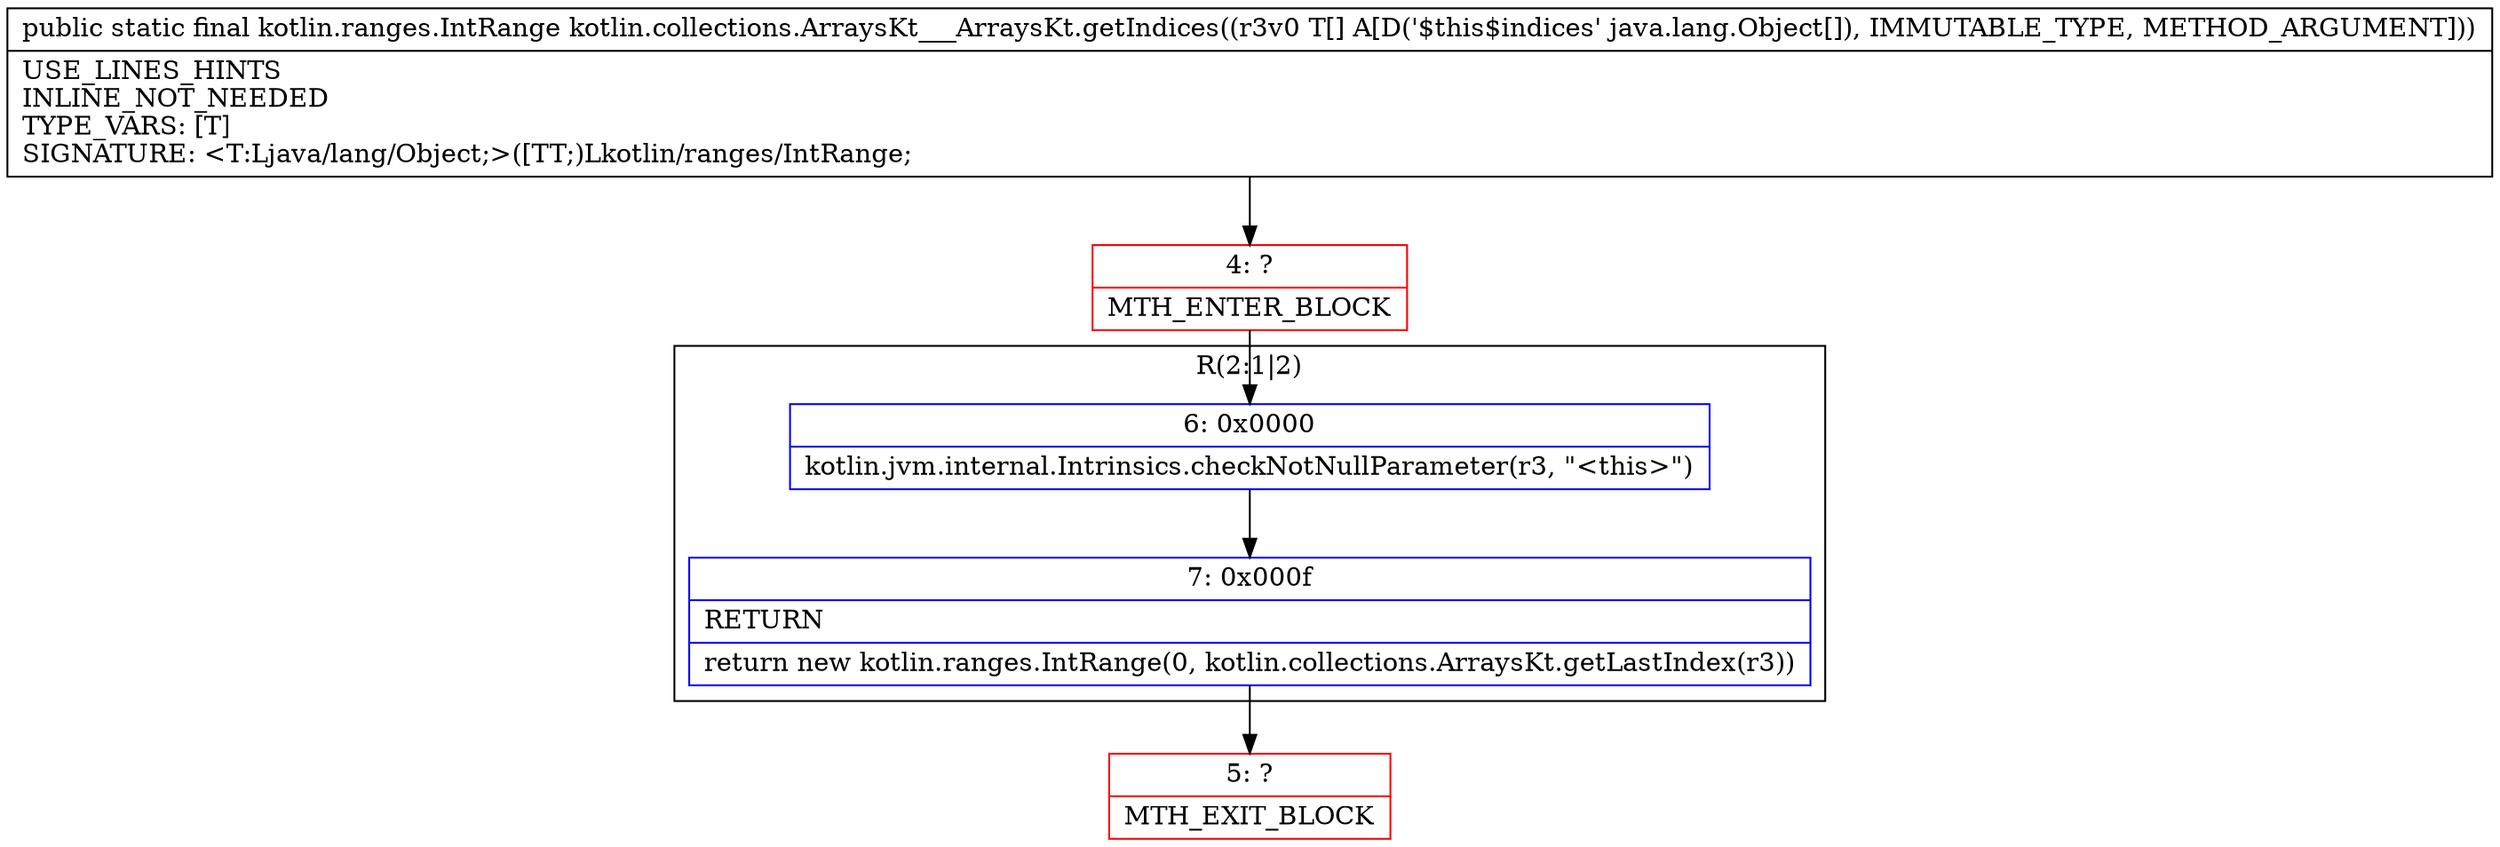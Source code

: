 digraph "CFG forkotlin.collections.ArraysKt___ArraysKt.getIndices([Ljava\/lang\/Object;)Lkotlin\/ranges\/IntRange;" {
subgraph cluster_Region_1013559581 {
label = "R(2:1|2)";
node [shape=record,color=blue];
Node_6 [shape=record,label="{6\:\ 0x0000|kotlin.jvm.internal.Intrinsics.checkNotNullParameter(r3, \"\<this\>\")\l}"];
Node_7 [shape=record,label="{7\:\ 0x000f|RETURN\l|return new kotlin.ranges.IntRange(0, kotlin.collections.ArraysKt.getLastIndex(r3))\l}"];
}
Node_4 [shape=record,color=red,label="{4\:\ ?|MTH_ENTER_BLOCK\l}"];
Node_5 [shape=record,color=red,label="{5\:\ ?|MTH_EXIT_BLOCK\l}"];
MethodNode[shape=record,label="{public static final kotlin.ranges.IntRange kotlin.collections.ArraysKt___ArraysKt.getIndices((r3v0 T[] A[D('$this$indices' java.lang.Object[]), IMMUTABLE_TYPE, METHOD_ARGUMENT]))  | USE_LINES_HINTS\lINLINE_NOT_NEEDED\lTYPE_VARS: [T]\lSIGNATURE: \<T:Ljava\/lang\/Object;\>([TT;)Lkotlin\/ranges\/IntRange;\l}"];
MethodNode -> Node_4;Node_6 -> Node_7;
Node_7 -> Node_5;
Node_4 -> Node_6;
}

